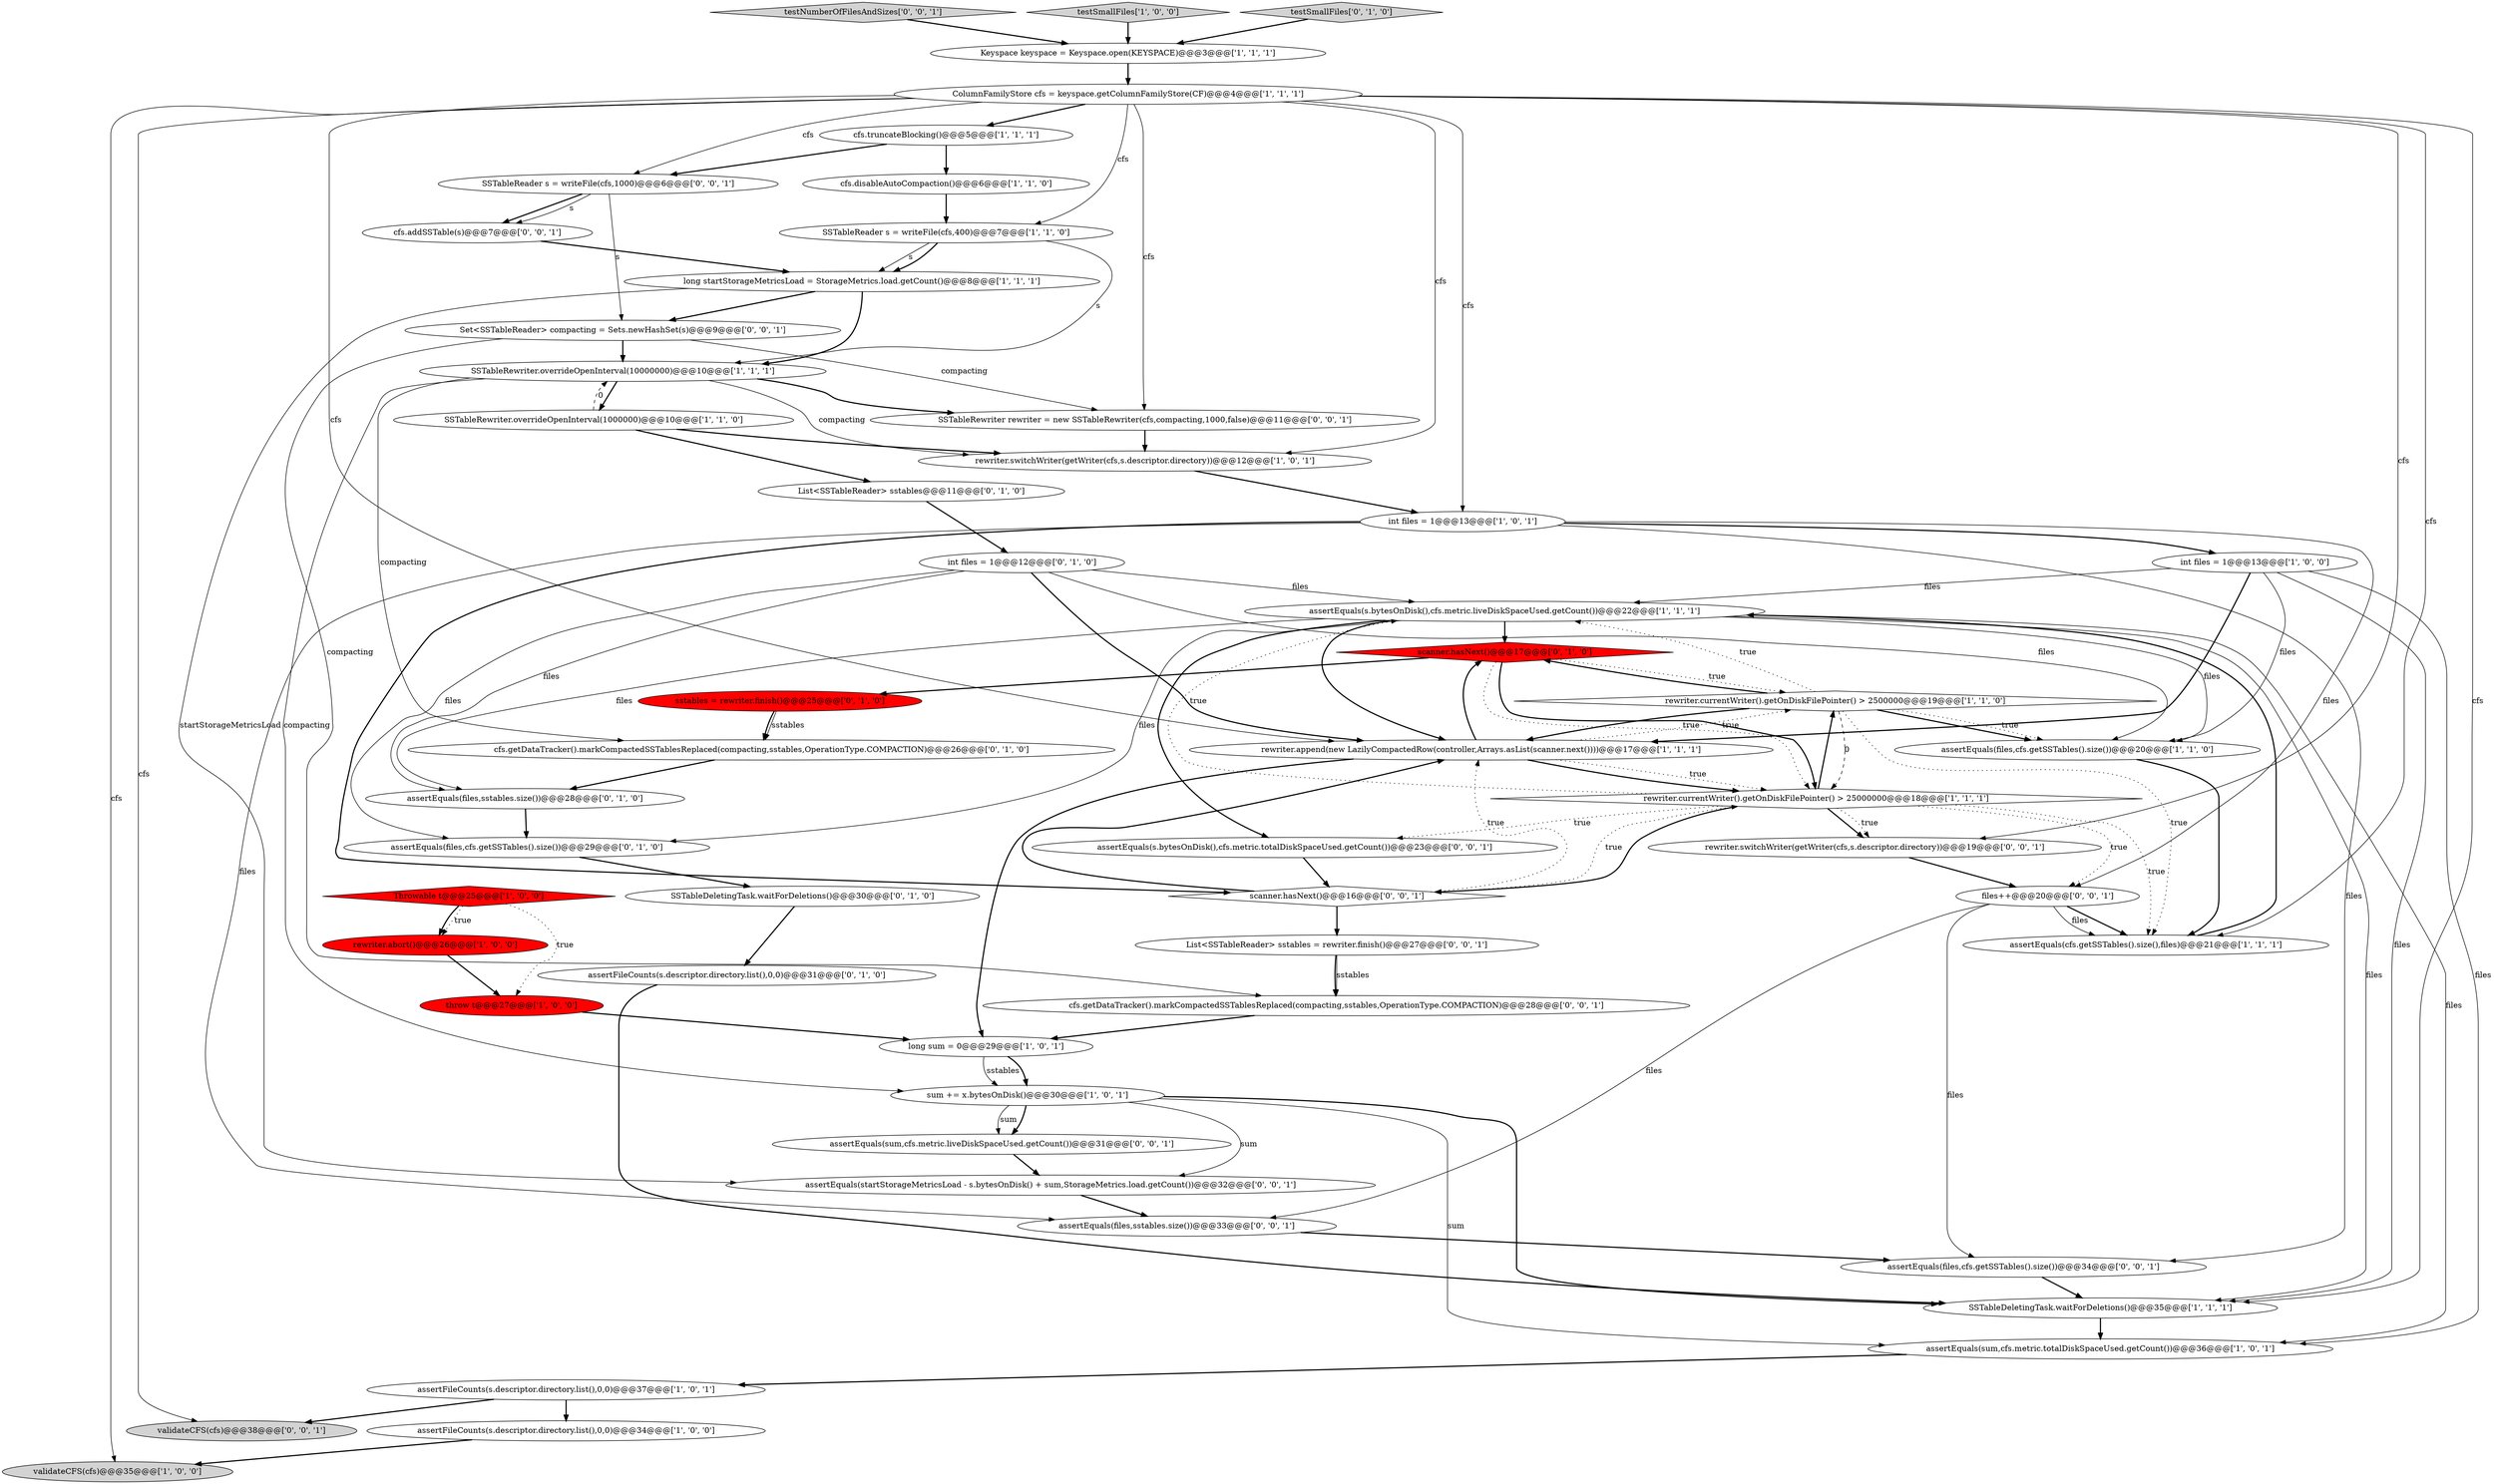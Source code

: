 digraph {
24 [style = filled, label = "throw t@@@27@@@['1', '0', '0']", fillcolor = red, shape = ellipse image = "AAA1AAABBB1BBB"];
44 [style = filled, label = "assertEquals(files,cfs.getSSTables().size())@@@34@@@['0', '0', '1']", fillcolor = white, shape = ellipse image = "AAA0AAABBB3BBB"];
29 [style = filled, label = "SSTableDeletingTask.waitForDeletions()@@@30@@@['0', '1', '0']", fillcolor = white, shape = ellipse image = "AAA0AAABBB2BBB"];
52 [style = filled, label = "assertEquals(sum,cfs.metric.liveDiskSpaceUsed.getCount())@@@31@@@['0', '0', '1']", fillcolor = white, shape = ellipse image = "AAA0AAABBB3BBB"];
19 [style = filled, label = "SSTableRewriter.overrideOpenInterval(10000000)@@@10@@@['1', '1', '1']", fillcolor = white, shape = ellipse image = "AAA0AAABBB1BBB"];
3 [style = filled, label = "int files = 1@@@13@@@['1', '0', '0']", fillcolor = white, shape = ellipse image = "AAA0AAABBB1BBB"];
5 [style = filled, label = "rewriter.switchWriter(getWriter(cfs,s.descriptor.directory))@@@12@@@['1', '0', '1']", fillcolor = white, shape = ellipse image = "AAA0AAABBB1BBB"];
17 [style = filled, label = "rewriter.abort()@@@26@@@['1', '0', '0']", fillcolor = red, shape = ellipse image = "AAA1AAABBB1BBB"];
41 [style = filled, label = "rewriter.switchWriter(getWriter(cfs,s.descriptor.directory))@@@19@@@['0', '0', '1']", fillcolor = white, shape = ellipse image = "AAA0AAABBB3BBB"];
28 [style = filled, label = "assertEquals(files,cfs.getSSTables().size())@@@29@@@['0', '1', '0']", fillcolor = white, shape = ellipse image = "AAA0AAABBB2BBB"];
18 [style = filled, label = "assertEquals(sum,cfs.metric.totalDiskSpaceUsed.getCount())@@@36@@@['1', '0', '1']", fillcolor = white, shape = ellipse image = "AAA0AAABBB1BBB"];
47 [style = filled, label = "List<SSTableReader> sstables = rewriter.finish()@@@27@@@['0', '0', '1']", fillcolor = white, shape = ellipse image = "AAA0AAABBB3BBB"];
53 [style = filled, label = "testNumberOfFilesAndSizes['0', '0', '1']", fillcolor = lightgray, shape = diamond image = "AAA0AAABBB3BBB"];
42 [style = filled, label = "scanner.hasNext()@@@16@@@['0', '0', '1']", fillcolor = white, shape = diamond image = "AAA0AAABBB3BBB"];
30 [style = filled, label = "assertFileCounts(s.descriptor.directory.list(),0,0)@@@31@@@['0', '1', '0']", fillcolor = white, shape = ellipse image = "AAA0AAABBB2BBB"];
25 [style = filled, label = "long sum = 0@@@29@@@['1', '0', '1']", fillcolor = white, shape = ellipse image = "AAA0AAABBB1BBB"];
31 [style = filled, label = "int files = 1@@@12@@@['0', '1', '0']", fillcolor = white, shape = ellipse image = "AAA0AAABBB2BBB"];
33 [style = filled, label = "assertEquals(files,sstables.size())@@@28@@@['0', '1', '0']", fillcolor = white, shape = ellipse image = "AAA0AAABBB2BBB"];
39 [style = filled, label = "files++@@@20@@@['0', '0', '1']", fillcolor = white, shape = ellipse image = "AAA0AAABBB3BBB"];
0 [style = filled, label = "Throwable t@@@25@@@['1', '0', '0']", fillcolor = red, shape = diamond image = "AAA1AAABBB1BBB"];
7 [style = filled, label = "assertFileCounts(s.descriptor.directory.list(),0,0)@@@37@@@['1', '0', '1']", fillcolor = white, shape = ellipse image = "AAA0AAABBB1BBB"];
22 [style = filled, label = "assertFileCounts(s.descriptor.directory.list(),0,0)@@@34@@@['1', '0', '0']", fillcolor = white, shape = ellipse image = "AAA0AAABBB1BBB"];
50 [style = filled, label = "cfs.addSSTable(s)@@@7@@@['0', '0', '1']", fillcolor = white, shape = ellipse image = "AAA0AAABBB3BBB"];
37 [style = filled, label = "List<SSTableReader> sstables@@@11@@@['0', '1', '0']", fillcolor = white, shape = ellipse image = "AAA0AAABBB2BBB"];
35 [style = filled, label = "scanner.hasNext()@@@17@@@['0', '1', '0']", fillcolor = red, shape = diamond image = "AAA1AAABBB2BBB"];
8 [style = filled, label = "ColumnFamilyStore cfs = keyspace.getColumnFamilyStore(CF)@@@4@@@['1', '1', '1']", fillcolor = white, shape = ellipse image = "AAA0AAABBB1BBB"];
2 [style = filled, label = "validateCFS(cfs)@@@35@@@['1', '0', '0']", fillcolor = lightgray, shape = ellipse image = "AAA0AAABBB1BBB"];
43 [style = filled, label = "Set<SSTableReader> compacting = Sets.newHashSet(s)@@@9@@@['0', '0', '1']", fillcolor = white, shape = ellipse image = "AAA0AAABBB3BBB"];
51 [style = filled, label = "validateCFS(cfs)@@@38@@@['0', '0', '1']", fillcolor = lightgray, shape = ellipse image = "AAA0AAABBB3BBB"];
6 [style = filled, label = "cfs.truncateBlocking()@@@5@@@['1', '1', '1']", fillcolor = white, shape = ellipse image = "AAA0AAABBB1BBB"];
34 [style = filled, label = "cfs.getDataTracker().markCompactedSSTablesReplaced(compacting,sstables,OperationType.COMPACTION)@@@26@@@['0', '1', '0']", fillcolor = white, shape = ellipse image = "AAA0AAABBB2BBB"];
13 [style = filled, label = "sum += x.bytesOnDisk()@@@30@@@['1', '0', '1']", fillcolor = white, shape = ellipse image = "AAA0AAABBB1BBB"];
26 [style = filled, label = "testSmallFiles['1', '0', '0']", fillcolor = lightgray, shape = diamond image = "AAA0AAABBB1BBB"];
46 [style = filled, label = "SSTableReader s = writeFile(cfs,1000)@@@6@@@['0', '0', '1']", fillcolor = white, shape = ellipse image = "AAA0AAABBB3BBB"];
11 [style = filled, label = "assertEquals(s.bytesOnDisk(),cfs.metric.liveDiskSpaceUsed.getCount())@@@22@@@['1', '1', '1']", fillcolor = white, shape = ellipse image = "AAA0AAABBB1BBB"];
49 [style = filled, label = "assertEquals(files,sstables.size())@@@33@@@['0', '0', '1']", fillcolor = white, shape = ellipse image = "AAA0AAABBB3BBB"];
9 [style = filled, label = "rewriter.currentWriter().getOnDiskFilePointer() > 2500000@@@19@@@['1', '1', '0']", fillcolor = white, shape = diamond image = "AAA0AAABBB1BBB"];
1 [style = filled, label = "rewriter.currentWriter().getOnDiskFilePointer() > 25000000@@@18@@@['1', '1', '1']", fillcolor = white, shape = diamond image = "AAA0AAABBB1BBB"];
23 [style = filled, label = "Keyspace keyspace = Keyspace.open(KEYSPACE)@@@3@@@['1', '1', '1']", fillcolor = white, shape = ellipse image = "AAA0AAABBB1BBB"];
38 [style = filled, label = "assertEquals(startStorageMetricsLoad - s.bytesOnDisk() + sum,StorageMetrics.load.getCount())@@@32@@@['0', '0', '1']", fillcolor = white, shape = ellipse image = "AAA0AAABBB3BBB"];
40 [style = filled, label = "SSTableRewriter rewriter = new SSTableRewriter(cfs,compacting,1000,false)@@@11@@@['0', '0', '1']", fillcolor = white, shape = ellipse image = "AAA0AAABBB3BBB"];
10 [style = filled, label = "assertEquals(files,cfs.getSSTables().size())@@@20@@@['1', '1', '0']", fillcolor = white, shape = ellipse image = "AAA0AAABBB1BBB"];
20 [style = filled, label = "assertEquals(cfs.getSSTables().size(),files)@@@21@@@['1', '1', '1']", fillcolor = white, shape = ellipse image = "AAA0AAABBB1BBB"];
27 [style = filled, label = "SSTableReader s = writeFile(cfs,400)@@@7@@@['1', '1', '0']", fillcolor = white, shape = ellipse image = "AAA0AAABBB1BBB"];
45 [style = filled, label = "assertEquals(s.bytesOnDisk(),cfs.metric.totalDiskSpaceUsed.getCount())@@@23@@@['0', '0', '1']", fillcolor = white, shape = ellipse image = "AAA0AAABBB3BBB"];
14 [style = filled, label = "rewriter.append(new LazilyCompactedRow(controller,Arrays.asList(scanner.next())))@@@17@@@['1', '1', '1']", fillcolor = white, shape = ellipse image = "AAA0AAABBB1BBB"];
21 [style = filled, label = "cfs.disableAutoCompaction()@@@6@@@['1', '1', '0']", fillcolor = white, shape = ellipse image = "AAA0AAABBB1BBB"];
32 [style = filled, label = "sstables = rewriter.finish()@@@25@@@['0', '1', '0']", fillcolor = red, shape = ellipse image = "AAA1AAABBB2BBB"];
15 [style = filled, label = "int files = 1@@@13@@@['1', '0', '1']", fillcolor = white, shape = ellipse image = "AAA0AAABBB1BBB"];
16 [style = filled, label = "SSTableDeletingTask.waitForDeletions()@@@35@@@['1', '1', '1']", fillcolor = white, shape = ellipse image = "AAA0AAABBB1BBB"];
12 [style = filled, label = "SSTableRewriter.overrideOpenInterval(1000000)@@@10@@@['1', '1', '0']", fillcolor = white, shape = ellipse image = "AAA0AAABBB1BBB"];
48 [style = filled, label = "cfs.getDataTracker().markCompactedSSTablesReplaced(compacting,sstables,OperationType.COMPACTION)@@@28@@@['0', '0', '1']", fillcolor = white, shape = ellipse image = "AAA0AAABBB3BBB"];
4 [style = filled, label = "long startStorageMetricsLoad = StorageMetrics.load.getCount()@@@8@@@['1', '1', '1']", fillcolor = white, shape = ellipse image = "AAA0AAABBB1BBB"];
36 [style = filled, label = "testSmallFiles['0', '1', '0']", fillcolor = lightgray, shape = diamond image = "AAA0AAABBB2BBB"];
1->39 [style = dotted, label="true"];
14->25 [style = bold, label=""];
12->5 [style = bold, label=""];
14->35 [style = bold, label=""];
11->14 [style = bold, label=""];
29->30 [style = bold, label=""];
25->13 [style = solid, label="sstables"];
5->15 [style = bold, label=""];
8->6 [style = bold, label=""];
32->34 [style = bold, label=""];
9->10 [style = bold, label=""];
9->35 [style = bold, label=""];
13->18 [style = solid, label="sum"];
43->19 [style = bold, label=""];
9->1 [style = dashed, label="0"];
35->1 [style = dotted, label="true"];
38->49 [style = bold, label=""];
39->44 [style = solid, label="files"];
37->31 [style = bold, label=""];
11->16 [style = solid, label="files"];
0->24 [style = dotted, label="true"];
9->14 [style = bold, label=""];
45->42 [style = bold, label=""];
6->46 [style = bold, label=""];
46->50 [style = bold, label=""];
32->34 [style = solid, label="sstables"];
31->14 [style = bold, label=""];
1->45 [style = dotted, label="true"];
1->41 [style = bold, label=""];
19->12 [style = bold, label=""];
47->48 [style = bold, label=""];
8->27 [style = solid, label="cfs"];
0->17 [style = bold, label=""];
33->28 [style = bold, label=""];
34->33 [style = bold, label=""];
4->19 [style = bold, label=""];
11->10 [style = solid, label="files"];
1->42 [style = bold, label=""];
11->28 [style = solid, label="files"];
23->8 [style = bold, label=""];
8->5 [style = solid, label="cfs"];
13->16 [style = bold, label=""];
12->37 [style = bold, label=""];
1->41 [style = dotted, label="true"];
11->33 [style = solid, label="files"];
8->2 [style = solid, label="cfs"];
7->51 [style = bold, label=""];
46->50 [style = solid, label="s"];
44->16 [style = bold, label=""];
31->10 [style = solid, label="files"];
40->5 [style = bold, label=""];
12->19 [style = dashed, label="0"];
8->40 [style = solid, label="cfs"];
15->49 [style = solid, label="files"];
31->33 [style = solid, label="files"];
8->46 [style = solid, label="cfs"];
14->1 [style = dotted, label="true"];
18->7 [style = bold, label=""];
39->20 [style = bold, label=""];
9->10 [style = dotted, label="true"];
28->29 [style = bold, label=""];
8->41 [style = solid, label="cfs"];
13->38 [style = solid, label="sum"];
16->18 [style = bold, label=""];
22->2 [style = bold, label=""];
21->27 [style = bold, label=""];
6->21 [style = bold, label=""];
27->4 [style = solid, label="s"];
9->11 [style = dotted, label="true"];
49->44 [style = bold, label=""];
42->47 [style = bold, label=""];
35->32 [style = bold, label=""];
50->4 [style = bold, label=""];
15->3 [style = bold, label=""];
15->39 [style = solid, label="files"];
1->9 [style = bold, label=""];
42->14 [style = bold, label=""];
8->16 [style = solid, label="cfs"];
8->15 [style = solid, label="cfs"];
7->22 [style = bold, label=""];
42->1 [style = dotted, label="true"];
3->10 [style = solid, label="files"];
35->1 [style = bold, label=""];
19->34 [style = solid, label="compacting"];
31->11 [style = solid, label="files"];
8->14 [style = solid, label="cfs"];
24->25 [style = bold, label=""];
9->20 [style = dotted, label="true"];
3->18 [style = solid, label="files"];
8->51 [style = solid, label="cfs"];
31->28 [style = solid, label="files"];
53->23 [style = bold, label=""];
19->40 [style = bold, label=""];
13->52 [style = bold, label=""];
1->20 [style = dotted, label="true"];
11->18 [style = solid, label="files"];
20->11 [style = bold, label=""];
3->16 [style = solid, label="files"];
13->52 [style = solid, label="sum"];
39->20 [style = solid, label="files"];
27->19 [style = solid, label="s"];
10->20 [style = bold, label=""];
4->38 [style = solid, label="startStorageMetricsLoad"];
4->43 [style = bold, label=""];
25->13 [style = bold, label=""];
1->11 [style = dotted, label="true"];
3->14 [style = bold, label=""];
19->5 [style = solid, label="compacting"];
11->45 [style = bold, label=""];
46->43 [style = solid, label="s"];
35->9 [style = dotted, label="true"];
52->38 [style = bold, label=""];
43->40 [style = solid, label="compacting"];
39->49 [style = solid, label="files"];
11->35 [style = bold, label=""];
14->1 [style = bold, label=""];
27->4 [style = bold, label=""];
17->24 [style = bold, label=""];
19->13 [style = solid, label="compacting"];
42->14 [style = dotted, label="true"];
36->23 [style = bold, label=""];
15->42 [style = bold, label=""];
26->23 [style = bold, label=""];
48->25 [style = bold, label=""];
3->11 [style = solid, label="files"];
0->17 [style = dotted, label="true"];
8->20 [style = solid, label="cfs"];
43->48 [style = solid, label="compacting"];
14->9 [style = dotted, label="true"];
15->44 [style = solid, label="files"];
41->39 [style = bold, label=""];
47->48 [style = solid, label="sstables"];
30->16 [style = bold, label=""];
}
